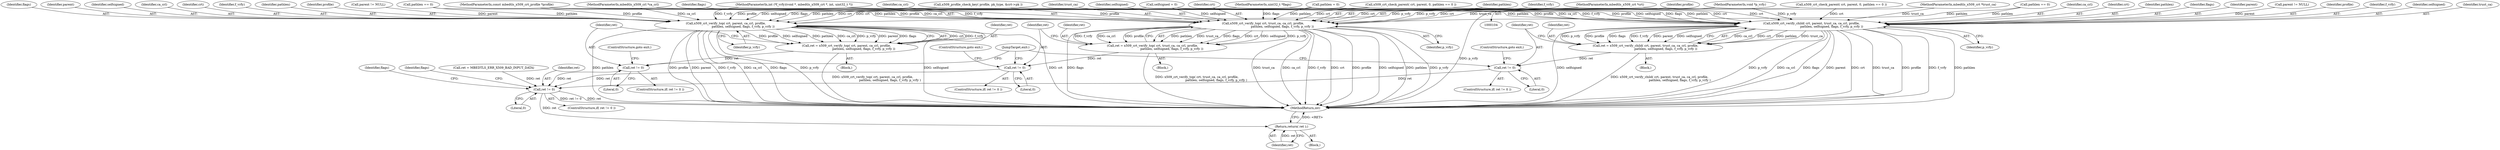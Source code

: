 digraph "0_mbedtls_d15795acd5074e0b44e71f7ede8bdfe1b48591fc@pointer" {
"1000112" [label="(MethodParameterIn,void *p_vrfy)"];
"1000381" [label="(Call,x509_crt_verify_top( crt, parent, ca_crl, profile,\n                                    pathlen, selfsigned, flags, f_vrfy, p_vrfy ))"];
"1000379" [label="(Call,ret = x509_crt_verify_top( crt, parent, ca_crl, profile,\n                                    pathlen, selfsigned, flags, f_vrfy, p_vrfy ))"];
"1000392" [label="(Call,ret != 0)"];
"1000467" [label="(Call,ret != 0)"];
"1000478" [label="(Return,return( ret );)"];
"1000430" [label="(Call,x509_crt_verify_child( crt, parent, trust_ca, ca_crl, profile,\n                                          pathlen, selfsigned, flags, f_vrfy, p_vrfy ))"];
"1000428" [label="(Call,ret = x509_crt_verify_child( crt, parent, trust_ca, ca_crl, profile,\n                                          pathlen, selfsigned, flags, f_vrfy, p_vrfy ))"];
"1000442" [label="(Call,ret != 0)"];
"1000450" [label="(Call,x509_crt_verify_top( crt, trust_ca, ca_crl, profile,\n                                        pathlen, selfsigned, flags, f_vrfy, p_vrfy ))"];
"1000448" [label="(Call,ret = x509_crt_verify_top( crt, trust_ca, ca_crl, profile,\n                                        pathlen, selfsigned, flags, f_vrfy, p_vrfy ))"];
"1000461" [label="(Call,ret != 0)"];
"1000483" [label="(Identifier,flags)"];
"1000393" [label="(Identifier,ret)"];
"1000140" [label="(Call,ret = MBEDTLS_ERR_X509_BAD_INPUT_DATA)"];
"1000387" [label="(Identifier,selfsigned)"];
"1000453" [label="(Identifier,ca_crl)"];
"1000110" [label="(MethodParameterIn,uint32_t *flags)"];
"1000430" [label="(Call,x509_crt_verify_child( crt, parent, trust_ca, ca_crl, profile,\n                                          pathlen, selfsigned, flags, f_vrfy, p_vrfy ))"];
"1000467" [label="(Call,ret != 0)"];
"1000479" [label="(Identifier,ret)"];
"1000432" [label="(Identifier,parent)"];
"1000418" [label="(Call,pathlen == 0)"];
"1000117" [label="(Call,pathlen = 0)"];
"1000424" [label="(Call,parent != NULL)"];
"1000466" [label="(ControlStructure,if( ret != 0 ))"];
"1000459" [label="(Identifier,p_vrfy)"];
"1000384" [label="(Identifier,ca_crl)"];
"1000478" [label="(Return,return( ret );)"];
"1000392" [label="(Call,ret != 0)"];
"1000468" [label="(Identifier,ret)"];
"1000435" [label="(Identifier,profile)"];
"1000390" [label="(Identifier,p_vrfy)"];
"1000439" [label="(Identifier,f_vrfy)"];
"1000473" [label="(Identifier,flags)"];
"1000112" [label="(MethodParameterIn,void *p_vrfy)"];
"1000382" [label="(Identifier,crt)"];
"1000442" [label="(Call,ret != 0)"];
"1000451" [label="(Identifier,crt)"];
"1000389" [label="(Identifier,f_vrfy)"];
"1000369" [label="(Call,pathlen == 0)"];
"1000445" [label="(ControlStructure,goto exit;)"];
"1000447" [label="(Block,)"];
"1000394" [label="(Literal,0)"];
"1000378" [label="(Block,)"];
"1000441" [label="(ControlStructure,if( ret != 0 ))"];
"1000338" [label="(Call,x509_profile_check_key( profile, pk_type, &crt->pk ))"];
"1000437" [label="(Identifier,selfsigned)"];
"1000489" [label="(MethodReturn,int)"];
"1000463" [label="(Literal,0)"];
"1000121" [label="(Call,selfsigned = 0)"];
"1000450" [label="(Call,x509_crt_verify_top( crt, trust_ca, ca_crl, profile,\n                                        pathlen, selfsigned, flags, f_vrfy, p_vrfy ))"];
"1000444" [label="(Literal,0)"];
"1000433" [label="(Identifier,trust_ca)"];
"1000462" [label="(Identifier,ret)"];
"1000470" [label="(Block,)"];
"1000443" [label="(Identifier,ret)"];
"1000434" [label="(Identifier,ca_crl)"];
"1000431" [label="(Identifier,crt)"];
"1000365" [label="(Call,x509_crt_check_parent( crt, parent, 0, pathlen == 0 ))"];
"1000427" [label="(Block,)"];
"1000436" [label="(Identifier,pathlen)"];
"1000440" [label="(Identifier,p_vrfy)"];
"1000460" [label="(ControlStructure,if( ret != 0 ))"];
"1000414" [label="(Call,x509_crt_check_parent( crt, parent, 0, pathlen == 0 ))"];
"1000386" [label="(Identifier,pathlen)"];
"1000465" [label="(JumpTarget,exit:)"];
"1000456" [label="(Identifier,selfsigned)"];
"1000380" [label="(Identifier,ret)"];
"1000461" [label="(Call,ret != 0)"];
"1000448" [label="(Call,ret = x509_crt_verify_top( crt, trust_ca, ca_crl, profile,\n                                        pathlen, selfsigned, flags, f_vrfy, p_vrfy ))"];
"1000458" [label="(Identifier,f_vrfy)"];
"1000449" [label="(Identifier,ret)"];
"1000455" [label="(Identifier,pathlen)"];
"1000454" [label="(Identifier,profile)"];
"1000438" [label="(Identifier,flags)"];
"1000457" [label="(Identifier,flags)"];
"1000379" [label="(Call,ret = x509_crt_verify_top( crt, parent, ca_crl, profile,\n                                    pathlen, selfsigned, flags, f_vrfy, p_vrfy ))"];
"1000429" [label="(Identifier,ret)"];
"1000395" [label="(ControlStructure,goto exit;)"];
"1000391" [label="(ControlStructure,if( ret != 0 ))"];
"1000107" [label="(MethodParameterIn,mbedtls_x509_crl *ca_crl)"];
"1000111" [label="(MethodParameterIn,int (*f_vrfy)(void *, mbedtls_x509_crt *, int, uint32_t *))"];
"1000385" [label="(Identifier,profile)"];
"1000452" [label="(Identifier,trust_ca)"];
"1000108" [label="(MethodParameterIn,const mbedtls_x509_crt_profile *profile)"];
"1000375" [label="(Call,parent != NULL)"];
"1000388" [label="(Identifier,flags)"];
"1000428" [label="(Call,ret = x509_crt_verify_child( crt, parent, trust_ca, ca_crl, profile,\n                                          pathlen, selfsigned, flags, f_vrfy, p_vrfy ))"];
"1000381" [label="(Call,x509_crt_verify_top( crt, parent, ca_crl, profile,\n                                    pathlen, selfsigned, flags, f_vrfy, p_vrfy ))"];
"1000383" [label="(Identifier,parent)"];
"1000105" [label="(MethodParameterIn,mbedtls_x509_crt *crt)"];
"1000106" [label="(MethodParameterIn,mbedtls_x509_crt *trust_ca)"];
"1000464" [label="(ControlStructure,goto exit;)"];
"1000469" [label="(Literal,0)"];
"1000112" -> "1000104"  [label="AST: "];
"1000112" -> "1000489"  [label="DDG: p_vrfy"];
"1000112" -> "1000381"  [label="DDG: p_vrfy"];
"1000112" -> "1000430"  [label="DDG: p_vrfy"];
"1000112" -> "1000450"  [label="DDG: p_vrfy"];
"1000381" -> "1000379"  [label="AST: "];
"1000381" -> "1000390"  [label="CFG: "];
"1000382" -> "1000381"  [label="AST: "];
"1000383" -> "1000381"  [label="AST: "];
"1000384" -> "1000381"  [label="AST: "];
"1000385" -> "1000381"  [label="AST: "];
"1000386" -> "1000381"  [label="AST: "];
"1000387" -> "1000381"  [label="AST: "];
"1000388" -> "1000381"  [label="AST: "];
"1000389" -> "1000381"  [label="AST: "];
"1000390" -> "1000381"  [label="AST: "];
"1000379" -> "1000381"  [label="CFG: "];
"1000381" -> "1000489"  [label="DDG: parent"];
"1000381" -> "1000489"  [label="DDG: f_vrfy"];
"1000381" -> "1000489"  [label="DDG: ca_crl"];
"1000381" -> "1000489"  [label="DDG: flags"];
"1000381" -> "1000489"  [label="DDG: selfsigned"];
"1000381" -> "1000489"  [label="DDG: p_vrfy"];
"1000381" -> "1000489"  [label="DDG: crt"];
"1000381" -> "1000489"  [label="DDG: pathlen"];
"1000381" -> "1000489"  [label="DDG: profile"];
"1000381" -> "1000379"  [label="DDG: crt"];
"1000381" -> "1000379"  [label="DDG: f_vrfy"];
"1000381" -> "1000379"  [label="DDG: profile"];
"1000381" -> "1000379"  [label="DDG: selfsigned"];
"1000381" -> "1000379"  [label="DDG: pathlen"];
"1000381" -> "1000379"  [label="DDG: ca_crl"];
"1000381" -> "1000379"  [label="DDG: p_vrfy"];
"1000381" -> "1000379"  [label="DDG: parent"];
"1000381" -> "1000379"  [label="DDG: flags"];
"1000365" -> "1000381"  [label="DDG: crt"];
"1000105" -> "1000381"  [label="DDG: crt"];
"1000375" -> "1000381"  [label="DDG: parent"];
"1000107" -> "1000381"  [label="DDG: ca_crl"];
"1000338" -> "1000381"  [label="DDG: profile"];
"1000108" -> "1000381"  [label="DDG: profile"];
"1000369" -> "1000381"  [label="DDG: pathlen"];
"1000117" -> "1000381"  [label="DDG: pathlen"];
"1000121" -> "1000381"  [label="DDG: selfsigned"];
"1000110" -> "1000381"  [label="DDG: flags"];
"1000111" -> "1000381"  [label="DDG: f_vrfy"];
"1000379" -> "1000378"  [label="AST: "];
"1000380" -> "1000379"  [label="AST: "];
"1000393" -> "1000379"  [label="CFG: "];
"1000379" -> "1000489"  [label="DDG: x509_crt_verify_top( crt, parent, ca_crl, profile,\n                                    pathlen, selfsigned, flags, f_vrfy, p_vrfy )"];
"1000379" -> "1000392"  [label="DDG: ret"];
"1000392" -> "1000391"  [label="AST: "];
"1000392" -> "1000394"  [label="CFG: "];
"1000393" -> "1000392"  [label="AST: "];
"1000394" -> "1000392"  [label="AST: "];
"1000395" -> "1000392"  [label="CFG: "];
"1000465" -> "1000392"  [label="CFG: "];
"1000392" -> "1000467"  [label="DDG: ret"];
"1000467" -> "1000466"  [label="AST: "];
"1000467" -> "1000469"  [label="CFG: "];
"1000468" -> "1000467"  [label="AST: "];
"1000469" -> "1000467"  [label="AST: "];
"1000473" -> "1000467"  [label="CFG: "];
"1000483" -> "1000467"  [label="CFG: "];
"1000467" -> "1000489"  [label="DDG: ret"];
"1000467" -> "1000489"  [label="DDG: ret != 0"];
"1000442" -> "1000467"  [label="DDG: ret"];
"1000140" -> "1000467"  [label="DDG: ret"];
"1000461" -> "1000467"  [label="DDG: ret"];
"1000467" -> "1000478"  [label="DDG: ret"];
"1000478" -> "1000470"  [label="AST: "];
"1000478" -> "1000479"  [label="CFG: "];
"1000479" -> "1000478"  [label="AST: "];
"1000489" -> "1000478"  [label="CFG: "];
"1000478" -> "1000489"  [label="DDG: <RET>"];
"1000479" -> "1000478"  [label="DDG: ret"];
"1000430" -> "1000428"  [label="AST: "];
"1000430" -> "1000440"  [label="CFG: "];
"1000431" -> "1000430"  [label="AST: "];
"1000432" -> "1000430"  [label="AST: "];
"1000433" -> "1000430"  [label="AST: "];
"1000434" -> "1000430"  [label="AST: "];
"1000435" -> "1000430"  [label="AST: "];
"1000436" -> "1000430"  [label="AST: "];
"1000437" -> "1000430"  [label="AST: "];
"1000438" -> "1000430"  [label="AST: "];
"1000439" -> "1000430"  [label="AST: "];
"1000440" -> "1000430"  [label="AST: "];
"1000428" -> "1000430"  [label="CFG: "];
"1000430" -> "1000489"  [label="DDG: pathlen"];
"1000430" -> "1000489"  [label="DDG: selfsigned"];
"1000430" -> "1000489"  [label="DDG: p_vrfy"];
"1000430" -> "1000489"  [label="DDG: ca_crl"];
"1000430" -> "1000489"  [label="DDG: flags"];
"1000430" -> "1000489"  [label="DDG: parent"];
"1000430" -> "1000489"  [label="DDG: crt"];
"1000430" -> "1000489"  [label="DDG: trust_ca"];
"1000430" -> "1000489"  [label="DDG: profile"];
"1000430" -> "1000489"  [label="DDG: f_vrfy"];
"1000430" -> "1000428"  [label="DDG: ca_crl"];
"1000430" -> "1000428"  [label="DDG: crt"];
"1000430" -> "1000428"  [label="DDG: pathlen"];
"1000430" -> "1000428"  [label="DDG: trust_ca"];
"1000430" -> "1000428"  [label="DDG: p_vrfy"];
"1000430" -> "1000428"  [label="DDG: profile"];
"1000430" -> "1000428"  [label="DDG: flags"];
"1000430" -> "1000428"  [label="DDG: f_vrfy"];
"1000430" -> "1000428"  [label="DDG: parent"];
"1000430" -> "1000428"  [label="DDG: selfsigned"];
"1000365" -> "1000430"  [label="DDG: crt"];
"1000414" -> "1000430"  [label="DDG: crt"];
"1000105" -> "1000430"  [label="DDG: crt"];
"1000424" -> "1000430"  [label="DDG: parent"];
"1000106" -> "1000430"  [label="DDG: trust_ca"];
"1000107" -> "1000430"  [label="DDG: ca_crl"];
"1000338" -> "1000430"  [label="DDG: profile"];
"1000108" -> "1000430"  [label="DDG: profile"];
"1000369" -> "1000430"  [label="DDG: pathlen"];
"1000117" -> "1000430"  [label="DDG: pathlen"];
"1000418" -> "1000430"  [label="DDG: pathlen"];
"1000121" -> "1000430"  [label="DDG: selfsigned"];
"1000110" -> "1000430"  [label="DDG: flags"];
"1000111" -> "1000430"  [label="DDG: f_vrfy"];
"1000428" -> "1000427"  [label="AST: "];
"1000429" -> "1000428"  [label="AST: "];
"1000443" -> "1000428"  [label="CFG: "];
"1000428" -> "1000489"  [label="DDG: x509_crt_verify_child( crt, parent, trust_ca, ca_crl, profile,\n                                          pathlen, selfsigned, flags, f_vrfy, p_vrfy )"];
"1000428" -> "1000442"  [label="DDG: ret"];
"1000442" -> "1000441"  [label="AST: "];
"1000442" -> "1000444"  [label="CFG: "];
"1000443" -> "1000442"  [label="AST: "];
"1000444" -> "1000442"  [label="AST: "];
"1000445" -> "1000442"  [label="CFG: "];
"1000465" -> "1000442"  [label="CFG: "];
"1000450" -> "1000448"  [label="AST: "];
"1000450" -> "1000459"  [label="CFG: "];
"1000451" -> "1000450"  [label="AST: "];
"1000452" -> "1000450"  [label="AST: "];
"1000453" -> "1000450"  [label="AST: "];
"1000454" -> "1000450"  [label="AST: "];
"1000455" -> "1000450"  [label="AST: "];
"1000456" -> "1000450"  [label="AST: "];
"1000457" -> "1000450"  [label="AST: "];
"1000458" -> "1000450"  [label="AST: "];
"1000459" -> "1000450"  [label="AST: "];
"1000448" -> "1000450"  [label="CFG: "];
"1000450" -> "1000489"  [label="DDG: pathlen"];
"1000450" -> "1000489"  [label="DDG: p_vrfy"];
"1000450" -> "1000489"  [label="DDG: flags"];
"1000450" -> "1000489"  [label="DDG: trust_ca"];
"1000450" -> "1000489"  [label="DDG: ca_crl"];
"1000450" -> "1000489"  [label="DDG: f_vrfy"];
"1000450" -> "1000489"  [label="DDG: crt"];
"1000450" -> "1000489"  [label="DDG: profile"];
"1000450" -> "1000489"  [label="DDG: selfsigned"];
"1000450" -> "1000448"  [label="DDG: pathlen"];
"1000450" -> "1000448"  [label="DDG: trust_ca"];
"1000450" -> "1000448"  [label="DDG: flags"];
"1000450" -> "1000448"  [label="DDG: crt"];
"1000450" -> "1000448"  [label="DDG: selfsigned"];
"1000450" -> "1000448"  [label="DDG: p_vrfy"];
"1000450" -> "1000448"  [label="DDG: f_vrfy"];
"1000450" -> "1000448"  [label="DDG: ca_crl"];
"1000450" -> "1000448"  [label="DDG: profile"];
"1000365" -> "1000450"  [label="DDG: crt"];
"1000414" -> "1000450"  [label="DDG: crt"];
"1000105" -> "1000450"  [label="DDG: crt"];
"1000106" -> "1000450"  [label="DDG: trust_ca"];
"1000107" -> "1000450"  [label="DDG: ca_crl"];
"1000338" -> "1000450"  [label="DDG: profile"];
"1000108" -> "1000450"  [label="DDG: profile"];
"1000369" -> "1000450"  [label="DDG: pathlen"];
"1000117" -> "1000450"  [label="DDG: pathlen"];
"1000418" -> "1000450"  [label="DDG: pathlen"];
"1000121" -> "1000450"  [label="DDG: selfsigned"];
"1000110" -> "1000450"  [label="DDG: flags"];
"1000111" -> "1000450"  [label="DDG: f_vrfy"];
"1000448" -> "1000447"  [label="AST: "];
"1000449" -> "1000448"  [label="AST: "];
"1000462" -> "1000448"  [label="CFG: "];
"1000448" -> "1000489"  [label="DDG: x509_crt_verify_top( crt, trust_ca, ca_crl, profile,\n                                        pathlen, selfsigned, flags, f_vrfy, p_vrfy )"];
"1000448" -> "1000461"  [label="DDG: ret"];
"1000461" -> "1000460"  [label="AST: "];
"1000461" -> "1000463"  [label="CFG: "];
"1000462" -> "1000461"  [label="AST: "];
"1000463" -> "1000461"  [label="AST: "];
"1000464" -> "1000461"  [label="CFG: "];
"1000465" -> "1000461"  [label="CFG: "];
}
